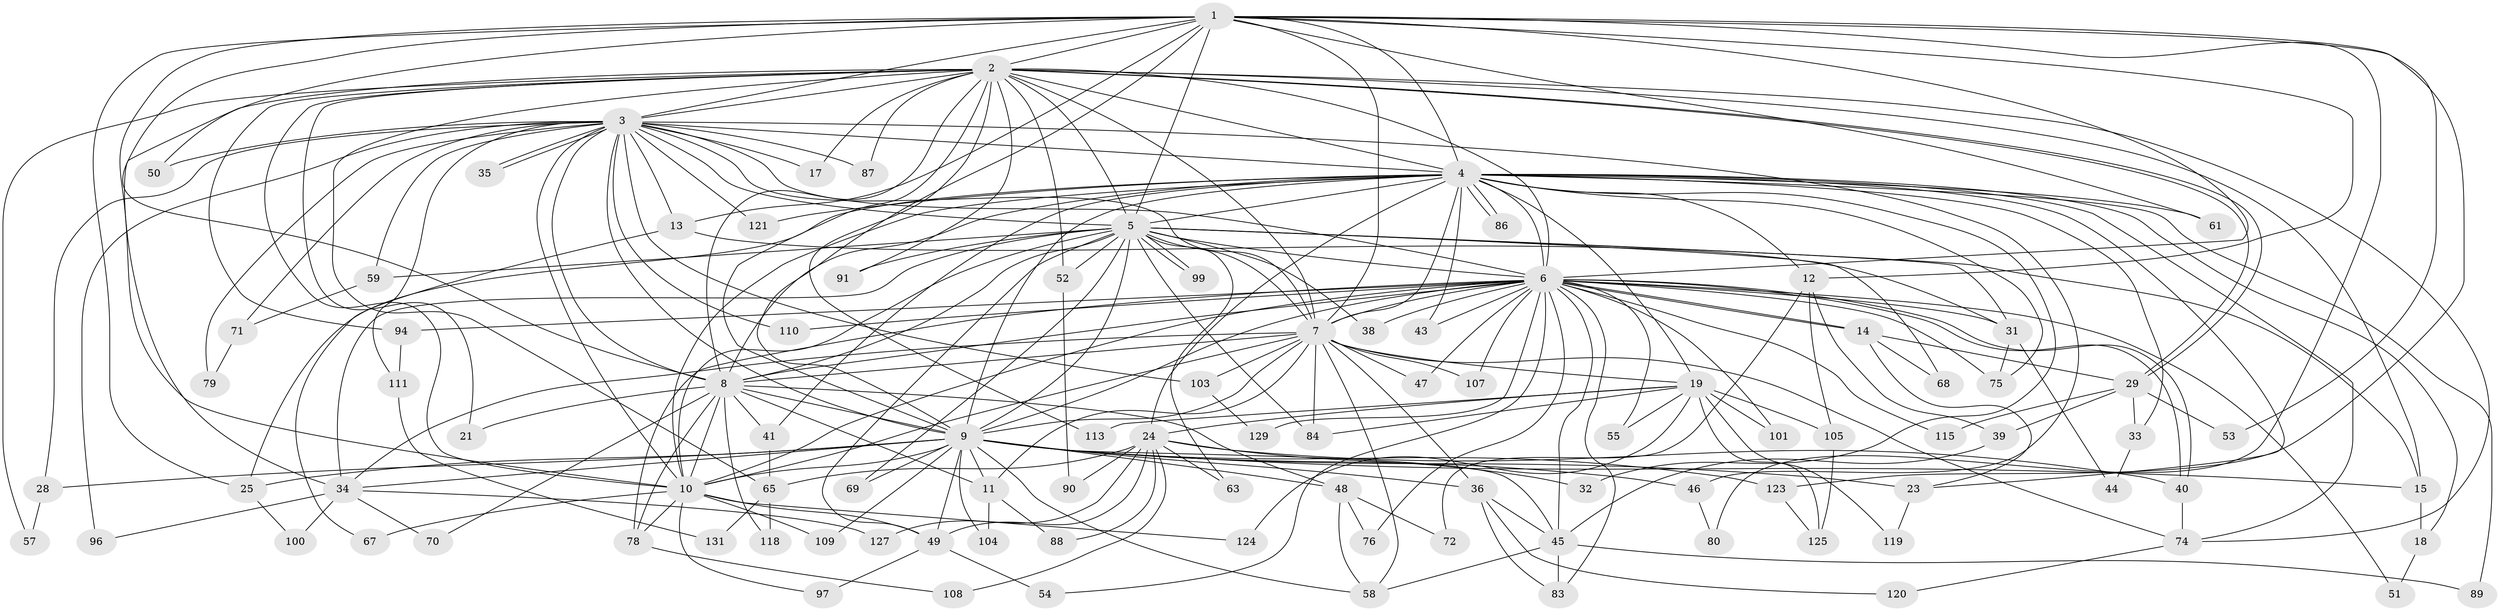 // original degree distribution, {18: 0.007633587786259542, 23: 0.007633587786259542, 26: 0.015267175572519083, 27: 0.007633587786259542, 24: 0.007633587786259542, 31: 0.007633587786259542, 22: 0.007633587786259542, 16: 0.007633587786259542, 15: 0.007633587786259542, 5: 0.061068702290076333, 4: 0.07633587786259542, 2: 0.5190839694656488, 3: 0.22137404580152673, 8: 0.022900763358778626, 6: 0.015267175572519083, 7: 0.007633587786259542}
// Generated by graph-tools (version 1.1) at 2025/41/03/06/25 10:41:43]
// undirected, 99 vertices, 246 edges
graph export_dot {
graph [start="1"]
  node [color=gray90,style=filled];
  1 [super="+26"];
  2 [super="+56"];
  3 [super="+60"];
  4 [super="+42"];
  5 [super="+85"];
  6 [super="+22"];
  7 [super="+30"];
  8 [super="+128"];
  9 [super="+82"];
  10 [super="+92"];
  11;
  12 [super="+64"];
  13;
  14;
  15 [super="+16"];
  17;
  18;
  19 [super="+20"];
  21;
  23 [super="+73"];
  24 [super="+62"];
  25 [super="+27"];
  28;
  29 [super="+95"];
  31 [super="+37"];
  32;
  33;
  34 [super="+106"];
  35;
  36 [super="+112"];
  38;
  39;
  40 [super="+77"];
  41;
  43;
  44;
  45 [super="+66"];
  46;
  47;
  48 [super="+81"];
  49;
  50;
  51;
  52;
  53;
  54;
  55;
  57;
  58 [super="+117"];
  59;
  61;
  63;
  65 [super="+93"];
  67;
  68;
  69;
  70;
  71;
  72;
  74 [super="+130"];
  75 [super="+116"];
  76;
  78 [super="+98"];
  79 [super="+122"];
  80;
  83 [super="+114"];
  84 [super="+102"];
  86;
  87;
  88;
  89;
  90;
  91;
  94;
  96;
  97;
  99;
  100;
  101;
  103;
  104;
  105;
  107;
  108;
  109;
  110;
  111;
  113;
  115;
  118;
  119;
  120;
  121;
  123;
  124;
  125 [super="+126"];
  127;
  129;
  131;
  1 -- 2;
  1 -- 3;
  1 -- 4;
  1 -- 5;
  1 -- 6;
  1 -- 7;
  1 -- 8;
  1 -- 9 [weight=2];
  1 -- 10;
  1 -- 12 [weight=2];
  1 -- 13;
  1 -- 25;
  1 -- 50;
  1 -- 53;
  1 -- 61;
  1 -- 123;
  1 -- 80;
  2 -- 3;
  2 -- 4;
  2 -- 5;
  2 -- 6;
  2 -- 7;
  2 -- 8;
  2 -- 9;
  2 -- 10;
  2 -- 15;
  2 -- 17;
  2 -- 21;
  2 -- 29;
  2 -- 29;
  2 -- 52;
  2 -- 57;
  2 -- 87;
  2 -- 91;
  2 -- 94;
  2 -- 113;
  2 -- 34;
  2 -- 74;
  2 -- 65;
  3 -- 4 [weight=2];
  3 -- 5;
  3 -- 6;
  3 -- 7 [weight=2];
  3 -- 8;
  3 -- 9;
  3 -- 10;
  3 -- 13;
  3 -- 17;
  3 -- 28;
  3 -- 35;
  3 -- 35;
  3 -- 46;
  3 -- 50;
  3 -- 59;
  3 -- 87;
  3 -- 96;
  3 -- 103;
  3 -- 110;
  3 -- 111;
  3 -- 121;
  3 -- 71;
  3 -- 79 [weight=2];
  4 -- 5;
  4 -- 6;
  4 -- 7;
  4 -- 8;
  4 -- 9;
  4 -- 10;
  4 -- 12;
  4 -- 18;
  4 -- 19;
  4 -- 24;
  4 -- 32;
  4 -- 33;
  4 -- 41;
  4 -- 43;
  4 -- 61;
  4 -- 74;
  4 -- 86;
  4 -- 86;
  4 -- 89;
  4 -- 121;
  4 -- 25;
  4 -- 75;
  4 -- 23;
  5 -- 6;
  5 -- 7;
  5 -- 8;
  5 -- 9;
  5 -- 10 [weight=2];
  5 -- 31;
  5 -- 38;
  5 -- 49;
  5 -- 52;
  5 -- 59;
  5 -- 63;
  5 -- 68;
  5 -- 69;
  5 -- 91;
  5 -- 99;
  5 -- 99;
  5 -- 34;
  5 -- 15;
  5 -- 84;
  6 -- 7 [weight=2];
  6 -- 8;
  6 -- 9;
  6 -- 10;
  6 -- 14;
  6 -- 14;
  6 -- 38;
  6 -- 40;
  6 -- 40;
  6 -- 43;
  6 -- 51;
  6 -- 54;
  6 -- 55;
  6 -- 75;
  6 -- 76;
  6 -- 83;
  6 -- 94;
  6 -- 101;
  6 -- 107;
  6 -- 110;
  6 -- 115;
  6 -- 129;
  6 -- 31;
  6 -- 47;
  6 -- 45;
  6 -- 78;
  7 -- 8;
  7 -- 9 [weight=2];
  7 -- 10;
  7 -- 11;
  7 -- 19 [weight=2];
  7 -- 34;
  7 -- 36;
  7 -- 47;
  7 -- 74;
  7 -- 84;
  7 -- 107;
  7 -- 103;
  7 -- 58;
  8 -- 9;
  8 -- 10;
  8 -- 21;
  8 -- 41;
  8 -- 48;
  8 -- 70;
  8 -- 78;
  8 -- 118;
  8 -- 11;
  9 -- 10;
  9 -- 11;
  9 -- 15;
  9 -- 23;
  9 -- 25;
  9 -- 28;
  9 -- 34;
  9 -- 36;
  9 -- 45;
  9 -- 46;
  9 -- 48;
  9 -- 58;
  9 -- 69;
  9 -- 104;
  9 -- 109;
  9 -- 123;
  9 -- 49;
  10 -- 67;
  10 -- 78;
  10 -- 97;
  10 -- 124;
  10 -- 49;
  10 -- 109;
  11 -- 88;
  11 -- 104;
  12 -- 39;
  12 -- 72;
  12 -- 105;
  13 -- 31;
  13 -- 67;
  14 -- 23;
  14 -- 68;
  14 -- 29;
  15 -- 18;
  18 -- 51;
  19 -- 24;
  19 -- 84;
  19 -- 101;
  19 -- 119;
  19 -- 125;
  19 -- 113;
  19 -- 55;
  19 -- 105;
  19 -- 124;
  23 -- 119;
  24 -- 32;
  24 -- 49;
  24 -- 63;
  24 -- 65;
  24 -- 108;
  24 -- 90;
  24 -- 40;
  24 -- 88;
  24 -- 127;
  25 -- 100;
  28 -- 57;
  29 -- 33;
  29 -- 39;
  29 -- 53;
  29 -- 115;
  31 -- 44;
  31 -- 75;
  33 -- 44;
  34 -- 70;
  34 -- 96;
  34 -- 100;
  34 -- 127;
  36 -- 120;
  36 -- 45;
  36 -- 83;
  39 -- 45;
  40 -- 74;
  41 -- 65;
  45 -- 58;
  45 -- 83;
  45 -- 89;
  46 -- 80;
  48 -- 72;
  48 -- 76;
  48 -- 58;
  49 -- 54;
  49 -- 97;
  52 -- 90;
  59 -- 71;
  65 -- 131;
  65 -- 118;
  71 -- 79;
  74 -- 120;
  78 -- 108;
  94 -- 111;
  103 -- 129;
  105 -- 125;
  111 -- 131;
  123 -- 125;
}
